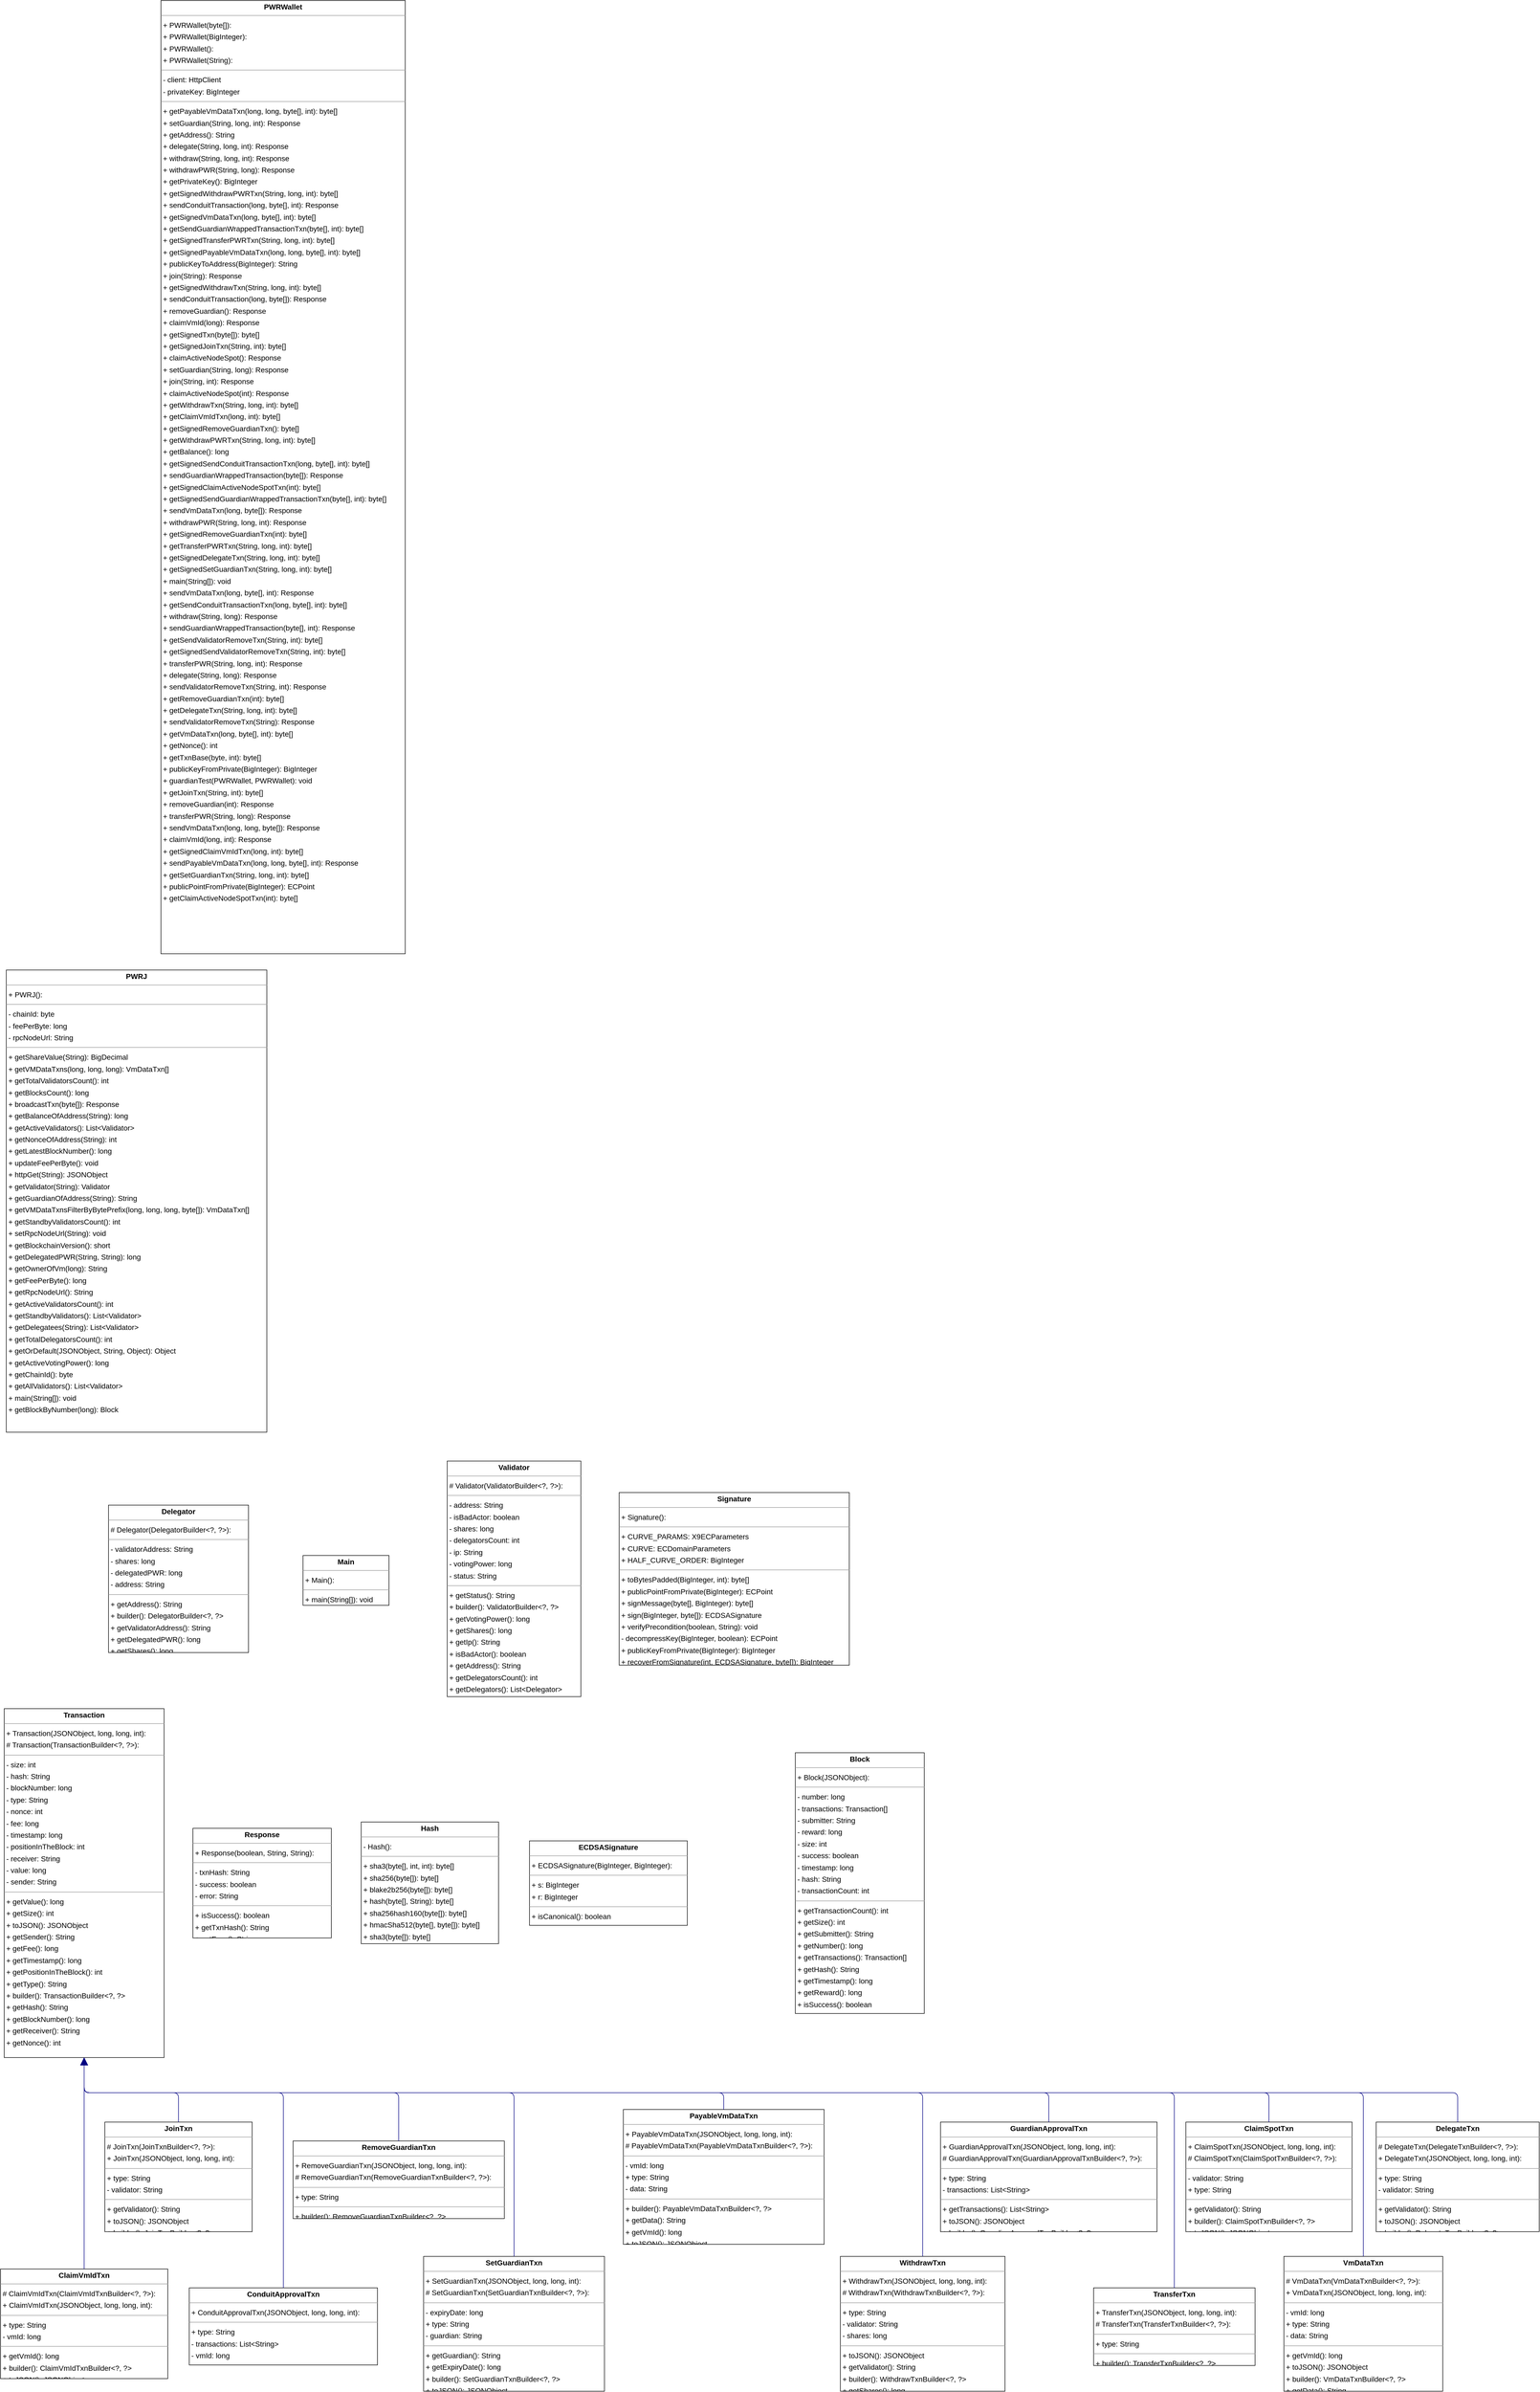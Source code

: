 <mxGraphModel dx="0" dy="0" grid="1" gridSize="10" guides="1" tooltips="1" connect="1" arrows="1" fold="1" page="0" pageScale="1" background="none" math="0" shadow="0">
  <root>
    <mxCell id="0" />
    <mxCell id="1" parent="0" />
    <mxCell id="node2" parent="1" vertex="1" value="&lt;p style=&quot;margin:0px;margin-top:4px;text-align:center;&quot;&gt;&lt;b&gt;Block&lt;/b&gt;&lt;/p&gt;&lt;hr size=&quot;1&quot;/&gt;&lt;p style=&quot;margin:0 0 0 4px;line-height:1.6;&quot;&gt;+ Block(JSONObject): &lt;/p&gt;&lt;hr size=&quot;1&quot;/&gt;&lt;p style=&quot;margin:0 0 0 4px;line-height:1.6;&quot;&gt;- number: long&lt;br/&gt;- transactions: Transaction[]&lt;br/&gt;- submitter: String&lt;br/&gt;- reward: long&lt;br/&gt;- size: int&lt;br/&gt;- success: boolean&lt;br/&gt;- timestamp: long&lt;br/&gt;- hash: String&lt;br/&gt;- transactionCount: int&lt;/p&gt;&lt;hr size=&quot;1&quot;/&gt;&lt;p style=&quot;margin:0 0 0 4px;line-height:1.6;&quot;&gt;+ getTransactionCount(): int&lt;br/&gt;+ getSize(): int&lt;br/&gt;+ getSubmitter(): String&lt;br/&gt;+ getNumber(): long&lt;br/&gt;+ getTransactions(): Transaction[]&lt;br/&gt;+ getHash(): String&lt;br/&gt;+ getTimestamp(): long&lt;br/&gt;+ getReward(): long&lt;br/&gt;+ isSuccess(): boolean&lt;/p&gt;" style="verticalAlign=top;align=left;overflow=fill;fontSize=14;fontFamily=Helvetica;html=1;rounded=0;shadow=0;comic=0;labelBackgroundColor=none;strokeWidth=1;">
      <mxGeometry x="1408" y="3327" width="246" height="497" as="geometry" />
    </mxCell>
    <mxCell id="node6" parent="1" vertex="1" value="&lt;p style=&quot;margin:0px;margin-top:4px;text-align:center;&quot;&gt;&lt;b&gt;ClaimSpotTxn&lt;/b&gt;&lt;/p&gt;&lt;hr size=&quot;1&quot;/&gt;&lt;p style=&quot;margin:0 0 0 4px;line-height:1.6;&quot;&gt;+ ClaimSpotTxn(JSONObject, long, long, int): &lt;br/&gt;# ClaimSpotTxn(ClaimSpotTxnBuilder&amp;lt;?, ?&amp;gt;): &lt;/p&gt;&lt;hr size=&quot;1&quot;/&gt;&lt;p style=&quot;margin:0 0 0 4px;line-height:1.6;&quot;&gt;- validator: String&lt;br/&gt;+ type: String&lt;/p&gt;&lt;hr size=&quot;1&quot;/&gt;&lt;p style=&quot;margin:0 0 0 4px;line-height:1.6;&quot;&gt;+ getValidator(): String&lt;br/&gt;+ builder(): ClaimSpotTxnBuilder&amp;lt;?, ?&amp;gt;&lt;br/&gt;+ toJSON(): JSONObject&lt;/p&gt;" style="verticalAlign=top;align=left;overflow=fill;fontSize=14;fontFamily=Helvetica;html=1;rounded=0;shadow=0;comic=0;labelBackgroundColor=none;strokeWidth=1;">
      <mxGeometry x="2153" y="4031" width="317" height="209" as="geometry" />
    </mxCell>
    <mxCell id="node0" parent="1" vertex="1" value="&lt;p style=&quot;margin:0px;margin-top:4px;text-align:center;&quot;&gt;&lt;b&gt;ClaimVmIdTxn&lt;/b&gt;&lt;/p&gt;&lt;hr size=&quot;1&quot;/&gt;&lt;p style=&quot;margin:0 0 0 4px;line-height:1.6;&quot;&gt;# ClaimVmIdTxn(ClaimVmIdTxnBuilder&amp;lt;?, ?&amp;gt;): &lt;br/&gt;+ ClaimVmIdTxn(JSONObject, long, long, int): &lt;/p&gt;&lt;hr size=&quot;1&quot;/&gt;&lt;p style=&quot;margin:0 0 0 4px;line-height:1.6;&quot;&gt;+ type: String&lt;br/&gt;- vmId: long&lt;/p&gt;&lt;hr size=&quot;1&quot;/&gt;&lt;p style=&quot;margin:0 0 0 4px;line-height:1.6;&quot;&gt;+ getVmId(): long&lt;br/&gt;+ builder(): ClaimVmIdTxnBuilder&amp;lt;?, ?&amp;gt;&lt;br/&gt;+ toJSON(): JSONObject&lt;/p&gt;" style="verticalAlign=top;align=left;overflow=fill;fontSize=14;fontFamily=Helvetica;html=1;rounded=0;shadow=0;comic=0;labelBackgroundColor=none;strokeWidth=1;">
      <mxGeometry x="-108" y="4311" width="319" height="209" as="geometry" />
    </mxCell>
    <mxCell id="node17" parent="1" vertex="1" value="&lt;p style=&quot;margin:0px;margin-top:4px;text-align:center;&quot;&gt;&lt;b&gt;ConduitApprovalTxn&lt;/b&gt;&lt;/p&gt;&lt;hr size=&quot;1&quot;/&gt;&lt;p style=&quot;margin:0 0 0 4px;line-height:1.6;&quot;&gt;+ ConduitApprovalTxn(JSONObject, long, long, int): &lt;/p&gt;&lt;hr size=&quot;1&quot;/&gt;&lt;p style=&quot;margin:0 0 0 4px;line-height:1.6;&quot;&gt;+ type: String&lt;br/&gt;- transactions: List&amp;lt;String&amp;gt;&lt;br/&gt;- vmId: long&lt;/p&gt;" style="verticalAlign=top;align=left;overflow=fill;fontSize=14;fontFamily=Helvetica;html=1;rounded=0;shadow=0;comic=0;labelBackgroundColor=none;strokeWidth=1;">
      <mxGeometry x="252" y="4347" width="359" height="147" as="geometry" />
    </mxCell>
    <mxCell id="node1" parent="1" vertex="1" value="&lt;p style=&quot;margin:0px;margin-top:4px;text-align:center;&quot;&gt;&lt;b&gt;DelegateTxn&lt;/b&gt;&lt;/p&gt;&lt;hr size=&quot;1&quot;/&gt;&lt;p style=&quot;margin:0 0 0 4px;line-height:1.6;&quot;&gt;# DelegateTxn(DelegateTxnBuilder&amp;lt;?, ?&amp;gt;): &lt;br/&gt;+ DelegateTxn(JSONObject, long, long, int): &lt;/p&gt;&lt;hr size=&quot;1&quot;/&gt;&lt;p style=&quot;margin:0 0 0 4px;line-height:1.6;&quot;&gt;+ type: String&lt;br/&gt;- validator: String&lt;/p&gt;&lt;hr size=&quot;1&quot;/&gt;&lt;p style=&quot;margin:0 0 0 4px;line-height:1.6;&quot;&gt;+ getValidator(): String&lt;br/&gt;+ toJSON(): JSONObject&lt;br/&gt;+ builder(): DelegateTxnBuilder&amp;lt;?, ?&amp;gt;&lt;/p&gt;" style="verticalAlign=top;align=left;overflow=fill;fontSize=14;fontFamily=Helvetica;html=1;rounded=0;shadow=0;comic=0;labelBackgroundColor=none;strokeWidth=1;">
      <mxGeometry x="2516" y="4031" width="311" height="209" as="geometry" />
    </mxCell>
    <mxCell id="node21" parent="1" vertex="1" value="&lt;p style=&quot;margin:0px;margin-top:4px;text-align:center;&quot;&gt;&lt;b&gt;Delegator&lt;/b&gt;&lt;/p&gt;&lt;hr size=&quot;1&quot;/&gt;&lt;p style=&quot;margin:0 0 0 4px;line-height:1.6;&quot;&gt;# Delegator(DelegatorBuilder&amp;lt;?, ?&amp;gt;): &lt;/p&gt;&lt;hr size=&quot;1&quot;/&gt;&lt;p style=&quot;margin:0 0 0 4px;line-height:1.6;&quot;&gt;- validatorAddress: String&lt;br/&gt;- shares: long&lt;br/&gt;- delegatedPWR: long&lt;br/&gt;- address: String&lt;/p&gt;&lt;hr size=&quot;1&quot;/&gt;&lt;p style=&quot;margin:0 0 0 4px;line-height:1.6;&quot;&gt;+ getAddress(): String&lt;br/&gt;+ builder(): DelegatorBuilder&amp;lt;?, ?&amp;gt;&lt;br/&gt;+ getValidatorAddress(): String&lt;br/&gt;+ getDelegatedPWR(): long&lt;br/&gt;+ getShares(): long&lt;/p&gt;" style="verticalAlign=top;align=left;overflow=fill;fontSize=14;fontFamily=Helvetica;html=1;rounded=0;shadow=0;comic=0;labelBackgroundColor=none;strokeWidth=1;">
      <mxGeometry x="98" y="2855" width="267" height="281" as="geometry" />
    </mxCell>
    <mxCell id="node5" parent="1" vertex="1" value="&lt;p style=&quot;margin:0px;margin-top:4px;text-align:center;&quot;&gt;&lt;b&gt;ECDSASignature&lt;/b&gt;&lt;/p&gt;&lt;hr size=&quot;1&quot;/&gt;&lt;p style=&quot;margin:0 0 0 4px;line-height:1.6;&quot;&gt;+ ECDSASignature(BigInteger, BigInteger): &lt;/p&gt;&lt;hr size=&quot;1&quot;/&gt;&lt;p style=&quot;margin:0 0 0 4px;line-height:1.6;&quot;&gt;+ s: BigInteger&lt;br/&gt;+ r: BigInteger&lt;/p&gt;&lt;hr size=&quot;1&quot;/&gt;&lt;p style=&quot;margin:0 0 0 4px;line-height:1.6;&quot;&gt;+ isCanonical(): boolean&lt;br/&gt;+ toCanonicalised(): ECDSASignature&lt;/p&gt;" style="verticalAlign=top;align=left;overflow=fill;fontSize=14;fontFamily=Helvetica;html=1;rounded=0;shadow=0;comic=0;labelBackgroundColor=none;strokeWidth=1;">
      <mxGeometry x="901" y="3495" width="301" height="161" as="geometry" />
    </mxCell>
    <mxCell id="node9" parent="1" vertex="1" value="&lt;p style=&quot;margin:0px;margin-top:4px;text-align:center;&quot;&gt;&lt;b&gt;GuardianApprovalTxn&lt;/b&gt;&lt;/p&gt;&lt;hr size=&quot;1&quot;/&gt;&lt;p style=&quot;margin:0 0 0 4px;line-height:1.6;&quot;&gt;+ GuardianApprovalTxn(JSONObject, long, long, int): &lt;br/&gt;# GuardianApprovalTxn(GuardianApprovalTxnBuilder&amp;lt;?, ?&amp;gt;): &lt;/p&gt;&lt;hr size=&quot;1&quot;/&gt;&lt;p style=&quot;margin:0 0 0 4px;line-height:1.6;&quot;&gt;+ type: String&lt;br/&gt;- transactions: List&amp;lt;String&amp;gt;&lt;/p&gt;&lt;hr size=&quot;1&quot;/&gt;&lt;p style=&quot;margin:0 0 0 4px;line-height:1.6;&quot;&gt;+ getTransactions(): List&amp;lt;String&amp;gt;&lt;br/&gt;+ toJSON(): JSONObject&lt;br/&gt;+ builder(): GuardianApprovalTxnBuilder&amp;lt;?, ?&amp;gt;&lt;/p&gt;" style="verticalAlign=top;align=left;overflow=fill;fontSize=14;fontFamily=Helvetica;html=1;rounded=0;shadow=0;comic=0;labelBackgroundColor=none;strokeWidth=1;">
      <mxGeometry x="1685" y="4031" width="413" height="209" as="geometry" />
    </mxCell>
    <mxCell id="node10" parent="1" vertex="1" value="&lt;p style=&quot;margin:0px;margin-top:4px;text-align:center;&quot;&gt;&lt;b&gt;Hash&lt;/b&gt;&lt;/p&gt;&lt;hr size=&quot;1&quot;/&gt;&lt;p style=&quot;margin:0 0 0 4px;line-height:1.6;&quot;&gt;- Hash(): &lt;/p&gt;&lt;hr size=&quot;1&quot;/&gt;&lt;p style=&quot;margin:0 0 0 4px;line-height:1.6;&quot;&gt;+ sha3(byte[], int, int): byte[]&lt;br/&gt;+ sha256(byte[]): byte[]&lt;br/&gt;+ blake2b256(byte[]): byte[]&lt;br/&gt;+ hash(byte[], String): byte[]&lt;br/&gt;+ sha256hash160(byte[]): byte[]&lt;br/&gt;+ hmacSha512(byte[], byte[]): byte[]&lt;br/&gt;+ sha3(byte[]): byte[]&lt;/p&gt;" style="verticalAlign=top;align=left;overflow=fill;fontSize=14;fontFamily=Helvetica;html=1;rounded=0;shadow=0;comic=0;labelBackgroundColor=none;strokeWidth=1;">
      <mxGeometry x="580" y="3459" width="262" height="232" as="geometry" />
    </mxCell>
    <mxCell id="node22" parent="1" vertex="1" value="&lt;p style=&quot;margin:0px;margin-top:4px;text-align:center;&quot;&gt;&lt;b&gt;JoinTxn&lt;/b&gt;&lt;/p&gt;&lt;hr size=&quot;1&quot;/&gt;&lt;p style=&quot;margin:0 0 0 4px;line-height:1.6;&quot;&gt;# JoinTxn(JoinTxnBuilder&amp;lt;?, ?&amp;gt;): &lt;br/&gt;+ JoinTxn(JSONObject, long, long, int): &lt;/p&gt;&lt;hr size=&quot;1&quot;/&gt;&lt;p style=&quot;margin:0 0 0 4px;line-height:1.6;&quot;&gt;+ type: String&lt;br/&gt;- validator: String&lt;/p&gt;&lt;hr size=&quot;1&quot;/&gt;&lt;p style=&quot;margin:0 0 0 4px;line-height:1.6;&quot;&gt;+ getValidator(): String&lt;br/&gt;+ toJSON(): JSONObject&lt;br/&gt;+ builder(): JoinTxnBuilder&amp;lt;?, ?&amp;gt;&lt;/p&gt;" style="verticalAlign=top;align=left;overflow=fill;fontSize=14;fontFamily=Helvetica;html=1;rounded=0;shadow=0;comic=0;labelBackgroundColor=none;strokeWidth=1;">
      <mxGeometry x="91" y="4031" width="281" height="209" as="geometry" />
    </mxCell>
    <mxCell id="node11" parent="1" vertex="1" value="&lt;p style=&quot;margin:0px;margin-top:4px;text-align:center;&quot;&gt;&lt;b&gt;Main&lt;/b&gt;&lt;/p&gt;&lt;hr size=&quot;1&quot;/&gt;&lt;p style=&quot;margin:0 0 0 4px;line-height:1.6;&quot;&gt;+ Main(): &lt;/p&gt;&lt;hr size=&quot;1&quot;/&gt;&lt;p style=&quot;margin:0 0 0 4px;line-height:1.6;&quot;&gt;+ main(String[]): void&lt;/p&gt;" style="verticalAlign=top;align=left;overflow=fill;fontSize=14;fontFamily=Helvetica;html=1;rounded=0;shadow=0;comic=0;labelBackgroundColor=none;strokeWidth=1;">
      <mxGeometry x="469" y="2951" width="164" height="95" as="geometry" />
    </mxCell>
    <mxCell id="node20" parent="1" vertex="1" value="&lt;p style=&quot;margin:0px;margin-top:4px;text-align:center;&quot;&gt;&lt;b&gt;PWRJ&lt;/b&gt;&lt;/p&gt;&lt;hr size=&quot;1&quot;/&gt;&lt;p style=&quot;margin:0 0 0 4px;line-height:1.6;&quot;&gt;+ PWRJ(): &lt;/p&gt;&lt;hr size=&quot;1&quot;/&gt;&lt;p style=&quot;margin:0 0 0 4px;line-height:1.6;&quot;&gt;- chainId: byte&lt;br/&gt;- feePerByte: long&lt;br/&gt;- rpcNodeUrl: String&lt;/p&gt;&lt;hr size=&quot;1&quot;/&gt;&lt;p style=&quot;margin:0 0 0 4px;line-height:1.6;&quot;&gt;+ getShareValue(String): BigDecimal&lt;br/&gt;+ getVMDataTxns(long, long, long): VmDataTxn[]&lt;br/&gt;+ getTotalValidatorsCount(): int&lt;br/&gt;+ getBlocksCount(): long&lt;br/&gt;+ broadcastTxn(byte[]): Response&lt;br/&gt;+ getBalanceOfAddress(String): long&lt;br/&gt;+ getActiveValidators(): List&amp;lt;Validator&amp;gt;&lt;br/&gt;+ getNonceOfAddress(String): int&lt;br/&gt;+ getLatestBlockNumber(): long&lt;br/&gt;+ updateFeePerByte(): void&lt;br/&gt;+ httpGet(String): JSONObject&lt;br/&gt;+ getValidator(String): Validator&lt;br/&gt;+ getGuardianOfAddress(String): String&lt;br/&gt;+ getVMDataTxnsFilterByBytePrefix(long, long, long, byte[]): VmDataTxn[]&lt;br/&gt;+ getStandbyValidatorsCount(): int&lt;br/&gt;+ setRpcNodeUrl(String): void&lt;br/&gt;+ getBlockchainVersion(): short&lt;br/&gt;+ getDelegatedPWR(String, String): long&lt;br/&gt;+ getOwnerOfVm(long): String&lt;br/&gt;+ getFeePerByte(): long&lt;br/&gt;+ getRpcNodeUrl(): String&lt;br/&gt;+ getActiveValidatorsCount(): int&lt;br/&gt;+ getStandbyValidators(): List&amp;lt;Validator&amp;gt;&lt;br/&gt;+ getDelegatees(String): List&amp;lt;Validator&amp;gt;&lt;br/&gt;+ getTotalDelegatorsCount(): int&lt;br/&gt;+ getOrDefault(JSONObject, String, Object): Object&lt;br/&gt;+ getActiveVotingPower(): long&lt;br/&gt;+ getChainId(): byte&lt;br/&gt;+ getAllValidators(): List&amp;lt;Validator&amp;gt;&lt;br/&gt;+ main(String[]): void&lt;br/&gt;+ getBlockByNumber(long): Block&lt;/p&gt;" style="verticalAlign=top;align=left;overflow=fill;fontSize=14;fontFamily=Helvetica;html=1;rounded=0;shadow=0;comic=0;labelBackgroundColor=none;strokeWidth=1;">
      <mxGeometry x="-97" y="1835" width="497" height="881" as="geometry" />
    </mxCell>
    <mxCell id="node13" parent="1" vertex="1" value="&lt;p style=&quot;margin:0px;margin-top:4px;text-align:center;&quot;&gt;&lt;b&gt;PWRWallet&lt;/b&gt;&lt;/p&gt;&lt;hr size=&quot;1&quot;/&gt;&lt;p style=&quot;margin:0 0 0 4px;line-height:1.6;&quot;&gt;+ PWRWallet(byte[]): &lt;br/&gt;+ PWRWallet(BigInteger): &lt;br/&gt;+ PWRWallet(): &lt;br/&gt;+ PWRWallet(String): &lt;/p&gt;&lt;hr size=&quot;1&quot;/&gt;&lt;p style=&quot;margin:0 0 0 4px;line-height:1.6;&quot;&gt;- client: HttpClient&lt;br/&gt;- privateKey: BigInteger&lt;/p&gt;&lt;hr size=&quot;1&quot;/&gt;&lt;p style=&quot;margin:0 0 0 4px;line-height:1.6;&quot;&gt;+ getPayableVmDataTxn(long, long, byte[], int): byte[]&lt;br/&gt;+ setGuardian(String, long, int): Response&lt;br/&gt;+ getAddress(): String&lt;br/&gt;+ delegate(String, long, int): Response&lt;br/&gt;+ withdraw(String, long, int): Response&lt;br/&gt;+ withdrawPWR(String, long): Response&lt;br/&gt;+ getPrivateKey(): BigInteger&lt;br/&gt;+ getSignedWithdrawPWRTxn(String, long, int): byte[]&lt;br/&gt;+ sendConduitTransaction(long, byte[], int): Response&lt;br/&gt;+ getSignedVmDataTxn(long, byte[], int): byte[]&lt;br/&gt;+ getSendGuardianWrappedTransactionTxn(byte[], int): byte[]&lt;br/&gt;+ getSignedTransferPWRTxn(String, long, int): byte[]&lt;br/&gt;+ getSignedPayableVmDataTxn(long, long, byte[], int): byte[]&lt;br/&gt;+ publicKeyToAddress(BigInteger): String&lt;br/&gt;+ join(String): Response&lt;br/&gt;+ getSignedWithdrawTxn(String, long, int): byte[]&lt;br/&gt;+ sendConduitTransaction(long, byte[]): Response&lt;br/&gt;+ removeGuardian(): Response&lt;br/&gt;+ claimVmId(long): Response&lt;br/&gt;+ getSignedTxn(byte[]): byte[]&lt;br/&gt;+ getSignedJoinTxn(String, int): byte[]&lt;br/&gt;+ claimActiveNodeSpot(): Response&lt;br/&gt;+ setGuardian(String, long): Response&lt;br/&gt;+ join(String, int): Response&lt;br/&gt;+ claimActiveNodeSpot(int): Response&lt;br/&gt;+ getWithdrawTxn(String, long, int): byte[]&lt;br/&gt;+ getClaimVmIdTxn(long, int): byte[]&lt;br/&gt;+ getSignedRemoveGuardianTxn(): byte[]&lt;br/&gt;+ getWithdrawPWRTxn(String, long, int): byte[]&lt;br/&gt;+ getBalance(): long&lt;br/&gt;+ getSignedSendConduitTransactionTxn(long, byte[], int): byte[]&lt;br/&gt;+ sendGuardianWrappedTransaction(byte[]): Response&lt;br/&gt;+ getSignedClaimActiveNodeSpotTxn(int): byte[]&lt;br/&gt;+ getSignedSendGuardianWrappedTransactionTxn(byte[], int): byte[]&lt;br/&gt;+ sendVmDataTxn(long, byte[]): Response&lt;br/&gt;+ withdrawPWR(String, long, int): Response&lt;br/&gt;+ getSignedRemoveGuardianTxn(int): byte[]&lt;br/&gt;+ getTransferPWRTxn(String, long, int): byte[]&lt;br/&gt;+ getSignedDelegateTxn(String, long, int): byte[]&lt;br/&gt;+ getSignedSetGuardianTxn(String, long, int): byte[]&lt;br/&gt;+ main(String[]): void&lt;br/&gt;+ sendVmDataTxn(long, byte[], int): Response&lt;br/&gt;+ getSendConduitTransactionTxn(long, byte[], int): byte[]&lt;br/&gt;+ withdraw(String, long): Response&lt;br/&gt;+ sendGuardianWrappedTransaction(byte[], int): Response&lt;br/&gt;+ getSendValidatorRemoveTxn(String, int): byte[]&lt;br/&gt;+ getSignedSendValidatorRemoveTxn(String, int): byte[]&lt;br/&gt;+ transferPWR(String, long, int): Response&lt;br/&gt;+ delegate(String, long): Response&lt;br/&gt;+ sendValidatorRemoveTxn(String, int): Response&lt;br/&gt;+ getRemoveGuardianTxn(int): byte[]&lt;br/&gt;+ getDelegateTxn(String, long, int): byte[]&lt;br/&gt;+ sendValidatorRemoveTxn(String): Response&lt;br/&gt;+ getVmDataTxn(long, byte[], int): byte[]&lt;br/&gt;+ getNonce(): int&lt;br/&gt;+ getTxnBase(byte, int): byte[]&lt;br/&gt;+ publicKeyFromPrivate(BigInteger): BigInteger&lt;br/&gt;+ guardianTest(PWRWallet, PWRWallet): void&lt;br/&gt;+ getJoinTxn(String, int): byte[]&lt;br/&gt;+ removeGuardian(int): Response&lt;br/&gt;+ transferPWR(String, long): Response&lt;br/&gt;+ sendVmDataTxn(long, long, byte[]): Response&lt;br/&gt;+ claimVmId(long, int): Response&lt;br/&gt;+ getSignedClaimVmIdTxn(long, int): byte[]&lt;br/&gt;+ sendPayableVmDataTxn(long, long, byte[], int): Response&lt;br/&gt;+ getSetGuardianTxn(String, long, int): byte[]&lt;br/&gt;+ publicPointFromPrivate(BigInteger): ECPoint&lt;br/&gt;+ getClaimActiveNodeSpotTxn(int): byte[]&lt;/p&gt;" style="verticalAlign=top;align=left;overflow=fill;fontSize=14;fontFamily=Helvetica;html=1;rounded=0;shadow=0;comic=0;labelBackgroundColor=none;strokeWidth=1;">
      <mxGeometry x="198" y="-13" width="466" height="1817" as="geometry" />
    </mxCell>
    <mxCell id="node15" parent="1" vertex="1" value="&lt;p style=&quot;margin:0px;margin-top:4px;text-align:center;&quot;&gt;&lt;b&gt;PayableVmDataTxn&lt;/b&gt;&lt;/p&gt;&lt;hr size=&quot;1&quot;/&gt;&lt;p style=&quot;margin:0 0 0 4px;line-height:1.6;&quot;&gt;+ PayableVmDataTxn(JSONObject, long, long, int): &lt;br/&gt;# PayableVmDataTxn(PayableVmDataTxnBuilder&amp;lt;?, ?&amp;gt;): &lt;/p&gt;&lt;hr size=&quot;1&quot;/&gt;&lt;p style=&quot;margin:0 0 0 4px;line-height:1.6;&quot;&gt;- vmId: long&lt;br/&gt;+ type: String&lt;br/&gt;- data: String&lt;/p&gt;&lt;hr size=&quot;1&quot;/&gt;&lt;p style=&quot;margin:0 0 0 4px;line-height:1.6;&quot;&gt;+ builder(): PayableVmDataTxnBuilder&amp;lt;?, ?&amp;gt;&lt;br/&gt;+ getData(): String&lt;br/&gt;+ getVmId(): long&lt;br/&gt;+ toJSON(): JSONObject&lt;/p&gt;" style="verticalAlign=top;align=left;overflow=fill;fontSize=14;fontFamily=Helvetica;html=1;rounded=0;shadow=0;comic=0;labelBackgroundColor=none;strokeWidth=1;">
      <mxGeometry x="1080" y="4007" width="383" height="257" as="geometry" />
    </mxCell>
    <mxCell id="node19" parent="1" vertex="1" value="&lt;p style=&quot;margin:0px;margin-top:4px;text-align:center;&quot;&gt;&lt;b&gt;RemoveGuardianTxn&lt;/b&gt;&lt;/p&gt;&lt;hr size=&quot;1&quot;/&gt;&lt;p style=&quot;margin:0 0 0 4px;line-height:1.6;&quot;&gt;+ RemoveGuardianTxn(JSONObject, long, long, int): &lt;br/&gt;# RemoveGuardianTxn(RemoveGuardianTxnBuilder&amp;lt;?, ?&amp;gt;): &lt;/p&gt;&lt;hr size=&quot;1&quot;/&gt;&lt;p style=&quot;margin:0 0 0 4px;line-height:1.6;&quot;&gt;+ type: String&lt;/p&gt;&lt;hr size=&quot;1&quot;/&gt;&lt;p style=&quot;margin:0 0 0 4px;line-height:1.6;&quot;&gt;+ builder(): RemoveGuardianTxnBuilder&amp;lt;?, ?&amp;gt;&lt;/p&gt;" style="verticalAlign=top;align=left;overflow=fill;fontSize=14;fontFamily=Helvetica;html=1;rounded=0;shadow=0;comic=0;labelBackgroundColor=none;strokeWidth=1;">
      <mxGeometry x="450" y="4067" width="403" height="148" as="geometry" />
    </mxCell>
    <mxCell id="node12" parent="1" vertex="1" value="&lt;p style=&quot;margin:0px;margin-top:4px;text-align:center;&quot;&gt;&lt;b&gt;Response&lt;/b&gt;&lt;/p&gt;&lt;hr size=&quot;1&quot;/&gt;&lt;p style=&quot;margin:0 0 0 4px;line-height:1.6;&quot;&gt;+ Response(boolean, String, String): &lt;/p&gt;&lt;hr size=&quot;1&quot;/&gt;&lt;p style=&quot;margin:0 0 0 4px;line-height:1.6;&quot;&gt;- txnHash: String&lt;br/&gt;- success: boolean&lt;br/&gt;- error: String&lt;/p&gt;&lt;hr size=&quot;1&quot;/&gt;&lt;p style=&quot;margin:0 0 0 4px;line-height:1.6;&quot;&gt;+ isSuccess(): boolean&lt;br/&gt;+ getTxnHash(): String&lt;br/&gt;+ getError(): String&lt;/p&gt;" style="verticalAlign=top;align=left;overflow=fill;fontSize=14;fontFamily=Helvetica;html=1;rounded=0;shadow=0;comic=0;labelBackgroundColor=none;strokeWidth=1;">
      <mxGeometry x="259" y="3471" width="264" height="209" as="geometry" />
    </mxCell>
    <mxCell id="node18" parent="1" vertex="1" value="&lt;p style=&quot;margin:0px;margin-top:4px;text-align:center;&quot;&gt;&lt;b&gt;SetGuardianTxn&lt;/b&gt;&lt;/p&gt;&lt;hr size=&quot;1&quot;/&gt;&lt;p style=&quot;margin:0 0 0 4px;line-height:1.6;&quot;&gt;+ SetGuardianTxn(JSONObject, long, long, int): &lt;br/&gt;# SetGuardianTxn(SetGuardianTxnBuilder&amp;lt;?, ?&amp;gt;): &lt;/p&gt;&lt;hr size=&quot;1&quot;/&gt;&lt;p style=&quot;margin:0 0 0 4px;line-height:1.6;&quot;&gt;- expiryDate: long&lt;br/&gt;+ type: String&lt;br/&gt;- guardian: String&lt;/p&gt;&lt;hr size=&quot;1&quot;/&gt;&lt;p style=&quot;margin:0 0 0 4px;line-height:1.6;&quot;&gt;+ getGuardian(): String&lt;br/&gt;+ getExpiryDate(): long&lt;br/&gt;+ builder(): SetGuardianTxnBuilder&amp;lt;?, ?&amp;gt;&lt;br/&gt;+ toJSON(): JSONObject&lt;/p&gt;" style="verticalAlign=top;align=left;overflow=fill;fontSize=14;fontFamily=Helvetica;html=1;rounded=0;shadow=0;comic=0;labelBackgroundColor=none;strokeWidth=1;">
      <mxGeometry x="699" y="4287" width="345" height="257" as="geometry" />
    </mxCell>
    <mxCell id="node4" parent="1" vertex="1" value="&lt;p style=&quot;margin:0px;margin-top:4px;text-align:center;&quot;&gt;&lt;b&gt;Signature&lt;/b&gt;&lt;/p&gt;&lt;hr size=&quot;1&quot;/&gt;&lt;p style=&quot;margin:0 0 0 4px;line-height:1.6;&quot;&gt;+ Signature(): &lt;/p&gt;&lt;hr size=&quot;1&quot;/&gt;&lt;p style=&quot;margin:0 0 0 4px;line-height:1.6;&quot;&gt;+ CURVE_PARAMS: X9ECParameters&lt;br/&gt;+ CURVE: ECDomainParameters&lt;br/&gt;+ HALF_CURVE_ORDER: BigInteger&lt;/p&gt;&lt;hr size=&quot;1&quot;/&gt;&lt;p style=&quot;margin:0 0 0 4px;line-height:1.6;&quot;&gt;+ toBytesPadded(BigInteger, int): byte[]&lt;br/&gt;+ publicPointFromPrivate(BigInteger): ECPoint&lt;br/&gt;+ signMessage(byte[], BigInteger): byte[]&lt;br/&gt;+ sign(BigInteger, byte[]): ECDSASignature&lt;br/&gt;+ verifyPrecondition(boolean, String): void&lt;br/&gt;- decompressKey(BigInteger, boolean): ECPoint&lt;br/&gt;+ publicKeyFromPrivate(BigInteger): BigInteger&lt;br/&gt;+ recoverFromSignature(int, ECDSASignature, byte[]): BigInteger&lt;/p&gt;" style="verticalAlign=top;align=left;overflow=fill;fontSize=14;fontFamily=Helvetica;html=1;rounded=0;shadow=0;comic=0;labelBackgroundColor=none;strokeWidth=1;">
      <mxGeometry x="1072" y="2831" width="439" height="329" as="geometry" />
    </mxCell>
    <mxCell id="node16" parent="1" vertex="1" value="&lt;p style=&quot;margin:0px;margin-top:4px;text-align:center;&quot;&gt;&lt;b&gt;Transaction&lt;/b&gt;&lt;/p&gt;&lt;hr size=&quot;1&quot;/&gt;&lt;p style=&quot;margin:0 0 0 4px;line-height:1.6;&quot;&gt;+ Transaction(JSONObject, long, long, int): &lt;br/&gt;# Transaction(TransactionBuilder&amp;lt;?, ?&amp;gt;): &lt;/p&gt;&lt;hr size=&quot;1&quot;/&gt;&lt;p style=&quot;margin:0 0 0 4px;line-height:1.6;&quot;&gt;- size: int&lt;br/&gt;- hash: String&lt;br/&gt;- blockNumber: long&lt;br/&gt;- type: String&lt;br/&gt;- nonce: int&lt;br/&gt;- fee: long&lt;br/&gt;- timestamp: long&lt;br/&gt;- positionInTheBlock: int&lt;br/&gt;- receiver: String&lt;br/&gt;- value: long&lt;br/&gt;- sender: String&lt;/p&gt;&lt;hr size=&quot;1&quot;/&gt;&lt;p style=&quot;margin:0 0 0 4px;line-height:1.6;&quot;&gt;+ getValue(): long&lt;br/&gt;+ getSize(): int&lt;br/&gt;+ toJSON(): JSONObject&lt;br/&gt;+ getSender(): String&lt;br/&gt;+ getFee(): long&lt;br/&gt;+ getTimestamp(): long&lt;br/&gt;+ getPositionInTheBlock(): int&lt;br/&gt;+ getType(): String&lt;br/&gt;+ builder(): TransactionBuilder&amp;lt;?, ?&amp;gt;&lt;br/&gt;+ getHash(): String&lt;br/&gt;+ getBlockNumber(): long&lt;br/&gt;+ getReceiver(): String&lt;br/&gt;+ getNonce(): int&lt;/p&gt;" style="verticalAlign=top;align=left;overflow=fill;fontSize=14;fontFamily=Helvetica;html=1;rounded=0;shadow=0;comic=0;labelBackgroundColor=none;strokeWidth=1;">
      <mxGeometry x="-101" y="3243" width="305" height="665" as="geometry" />
    </mxCell>
    <mxCell id="node8" parent="1" vertex="1" value="&lt;p style=&quot;margin:0px;margin-top:4px;text-align:center;&quot;&gt;&lt;b&gt;TransferTxn&lt;/b&gt;&lt;/p&gt;&lt;hr size=&quot;1&quot;/&gt;&lt;p style=&quot;margin:0 0 0 4px;line-height:1.6;&quot;&gt;+ TransferTxn(JSONObject, long, long, int): &lt;br/&gt;# TransferTxn(TransferTxnBuilder&amp;lt;?, ?&amp;gt;): &lt;/p&gt;&lt;hr size=&quot;1&quot;/&gt;&lt;p style=&quot;margin:0 0 0 4px;line-height:1.6;&quot;&gt;+ type: String&lt;/p&gt;&lt;hr size=&quot;1&quot;/&gt;&lt;p style=&quot;margin:0 0 0 4px;line-height:1.6;&quot;&gt;+ builder(): TransferTxnBuilder&amp;lt;?, ?&amp;gt;&lt;/p&gt;" style="verticalAlign=top;align=left;overflow=fill;fontSize=14;fontFamily=Helvetica;html=1;rounded=0;shadow=0;comic=0;labelBackgroundColor=none;strokeWidth=1;">
      <mxGeometry x="1977" y="4347" width="308" height="148" as="geometry" />
    </mxCell>
    <mxCell id="node7" parent="1" vertex="1" value="&lt;p style=&quot;margin:0px;margin-top:4px;text-align:center;&quot;&gt;&lt;b&gt;Validator&lt;/b&gt;&lt;/p&gt;&lt;hr size=&quot;1&quot;/&gt;&lt;p style=&quot;margin:0 0 0 4px;line-height:1.6;&quot;&gt;# Validator(ValidatorBuilder&amp;lt;?, ?&amp;gt;): &lt;/p&gt;&lt;hr size=&quot;1&quot;/&gt;&lt;p style=&quot;margin:0 0 0 4px;line-height:1.6;&quot;&gt;- address: String&lt;br/&gt;- isBadActor: boolean&lt;br/&gt;- shares: long&lt;br/&gt;- delegatorsCount: int&lt;br/&gt;- ip: String&lt;br/&gt;- votingPower: long&lt;br/&gt;- status: String&lt;/p&gt;&lt;hr size=&quot;1&quot;/&gt;&lt;p style=&quot;margin:0 0 0 4px;line-height:1.6;&quot;&gt;+ getStatus(): String&lt;br/&gt;+ builder(): ValidatorBuilder&amp;lt;?, ?&amp;gt;&lt;br/&gt;+ getVotingPower(): long&lt;br/&gt;+ getShares(): long&lt;br/&gt;+ getIp(): String&lt;br/&gt;+ isBadActor(): boolean&lt;br/&gt;+ getAddress(): String&lt;br/&gt;+ getDelegatorsCount(): int&lt;br/&gt;+ getDelegators(): List&amp;lt;Delegator&amp;gt;&lt;/p&gt;" style="verticalAlign=top;align=left;overflow=fill;fontSize=14;fontFamily=Helvetica;html=1;rounded=0;shadow=0;comic=0;labelBackgroundColor=none;strokeWidth=1;">
      <mxGeometry x="744" y="2771" width="255" height="449" as="geometry" />
    </mxCell>
    <mxCell id="node3" parent="1" vertex="1" value="&lt;p style=&quot;margin:0px;margin-top:4px;text-align:center;&quot;&gt;&lt;b&gt;VmDataTxn&lt;/b&gt;&lt;/p&gt;&lt;hr size=&quot;1&quot;/&gt;&lt;p style=&quot;margin:0 0 0 4px;line-height:1.6;&quot;&gt;# VmDataTxn(VmDataTxnBuilder&amp;lt;?, ?&amp;gt;): &lt;br/&gt;+ VmDataTxn(JSONObject, long, long, int): &lt;/p&gt;&lt;hr size=&quot;1&quot;/&gt;&lt;p style=&quot;margin:0 0 0 4px;line-height:1.6;&quot;&gt;- vmId: long&lt;br/&gt;+ type: String&lt;br/&gt;- data: String&lt;/p&gt;&lt;hr size=&quot;1&quot;/&gt;&lt;p style=&quot;margin:0 0 0 4px;line-height:1.6;&quot;&gt;+ getVmId(): long&lt;br/&gt;+ toJSON(): JSONObject&lt;br/&gt;+ builder(): VmDataTxnBuilder&amp;lt;?, ?&amp;gt;&lt;br/&gt;+ getData(): String&lt;/p&gt;" style="verticalAlign=top;align=left;overflow=fill;fontSize=14;fontFamily=Helvetica;html=1;rounded=0;shadow=0;comic=0;labelBackgroundColor=none;strokeWidth=1;">
      <mxGeometry x="2340" y="4287" width="303" height="257" as="geometry" />
    </mxCell>
    <mxCell id="node14" parent="1" vertex="1" value="&lt;p style=&quot;margin:0px;margin-top:4px;text-align:center;&quot;&gt;&lt;b&gt;WithdrawTxn&lt;/b&gt;&lt;/p&gt;&lt;hr size=&quot;1&quot;/&gt;&lt;p style=&quot;margin:0 0 0 4px;line-height:1.6;&quot;&gt;+ WithdrawTxn(JSONObject, long, long, int): &lt;br/&gt;# WithdrawTxn(WithdrawTxnBuilder&amp;lt;?, ?&amp;gt;): &lt;/p&gt;&lt;hr size=&quot;1&quot;/&gt;&lt;p style=&quot;margin:0 0 0 4px;line-height:1.6;&quot;&gt;+ type: String&lt;br/&gt;- validator: String&lt;br/&gt;- shares: long&lt;/p&gt;&lt;hr size=&quot;1&quot;/&gt;&lt;p style=&quot;margin:0 0 0 4px;line-height:1.6;&quot;&gt;+ toJSON(): JSONObject&lt;br/&gt;+ getValidator(): String&lt;br/&gt;+ builder(): WithdrawTxnBuilder&amp;lt;?, ?&amp;gt;&lt;br/&gt;+ getShares(): long&lt;/p&gt;" style="verticalAlign=top;align=left;overflow=fill;fontSize=14;fontFamily=Helvetica;html=1;rounded=0;shadow=0;comic=0;labelBackgroundColor=none;strokeWidth=1;">
      <mxGeometry x="1494" y="4287" width="314" height="257" as="geometry" />
    </mxCell>
    <mxCell id="edge4" edge="1" value="" parent="1" source="node6" target="node16" style="html=1;rounded=1;edgeStyle=orthogonalEdgeStyle;dashed=0;startArrow=none;endArrow=block;endSize=12;strokeColor=#000082;exitX=0.500;exitY=0.000;exitDx=0;exitDy=0;entryX=0.500;entryY=1.000;entryDx=0;entryDy=0;">
      <mxGeometry width="50" height="50" relative="1" as="geometry">
        <Array as="points">
          <mxPoint x="2311" y="3975" />
          <mxPoint x="51" y="3975" />
        </Array>
      </mxGeometry>
    </mxCell>
    <mxCell id="edge0" edge="1" value="" parent="1" source="node0" target="node16" style="html=1;rounded=1;edgeStyle=orthogonalEdgeStyle;dashed=0;startArrow=none;endArrow=block;endSize=12;strokeColor=#000082;exitX=0.500;exitY=0.000;exitDx=0;exitDy=0;entryX=0.500;entryY=1.000;entryDx=0;entryDy=0;">
      <mxGeometry width="50" height="50" relative="1" as="geometry">
        <Array as="points" />
      </mxGeometry>
    </mxCell>
    <mxCell id="edge9" edge="1" value="" parent="1" source="node17" target="node16" style="html=1;rounded=1;edgeStyle=orthogonalEdgeStyle;dashed=0;startArrow=none;endArrow=block;endSize=12;strokeColor=#000082;exitX=0.500;exitY=0.000;exitDx=0;exitDy=0;entryX=0.500;entryY=1.000;entryDx=0;entryDy=0;">
      <mxGeometry width="50" height="50" relative="1" as="geometry">
        <Array as="points">
          <mxPoint x="431" y="3975" />
          <mxPoint x="51" y="3975" />
        </Array>
      </mxGeometry>
    </mxCell>
    <mxCell id="edge5" edge="1" value="" parent="1" source="node1" target="node16" style="html=1;rounded=1;edgeStyle=orthogonalEdgeStyle;dashed=0;startArrow=none;endArrow=block;endSize=12;strokeColor=#000082;exitX=0.500;exitY=0.000;exitDx=0;exitDy=0;entryX=0.500;entryY=1.000;entryDx=0;entryDy=0;">
      <mxGeometry width="50" height="50" relative="1" as="geometry">
        <Array as="points">
          <mxPoint x="2671" y="3975" />
          <mxPoint x="51" y="3975" />
        </Array>
      </mxGeometry>
    </mxCell>
    <mxCell id="edge10" edge="1" value="" parent="1" source="node9" target="node16" style="html=1;rounded=1;edgeStyle=orthogonalEdgeStyle;dashed=0;startArrow=none;endArrow=block;endSize=12;strokeColor=#000082;exitX=0.500;exitY=0.000;exitDx=0;exitDy=0;entryX=0.500;entryY=1.000;entryDx=0;entryDy=0;">
      <mxGeometry width="50" height="50" relative="1" as="geometry">
        <Array as="points">
          <mxPoint x="1891" y="3975" />
          <mxPoint x="51" y="3975" />
        </Array>
      </mxGeometry>
    </mxCell>
    <mxCell id="edge11" edge="1" value="" parent="1" source="node22" target="node16" style="html=1;rounded=1;edgeStyle=orthogonalEdgeStyle;dashed=0;startArrow=none;endArrow=block;endSize=12;strokeColor=#000082;exitX=0.500;exitY=0.000;exitDx=0;exitDy=0;entryX=0.500;entryY=1.000;entryDx=0;entryDy=0;">
      <mxGeometry width="50" height="50" relative="1" as="geometry">
        <Array as="points">
          <mxPoint x="231" y="3975" />
          <mxPoint x="51" y="3975" />
        </Array>
      </mxGeometry>
    </mxCell>
    <mxCell id="edge8" edge="1" value="" parent="1" source="node15" target="node16" style="html=1;rounded=1;edgeStyle=orthogonalEdgeStyle;dashed=0;startArrow=none;endArrow=block;endSize=12;strokeColor=#000082;exitX=0.500;exitY=0.000;exitDx=0;exitDy=0;entryX=0.500;entryY=1.000;entryDx=0;entryDy=0;">
      <mxGeometry width="50" height="50" relative="1" as="geometry">
        <Array as="points">
          <mxPoint x="1271" y="3975" />
          <mxPoint x="51" y="3975" />
        </Array>
      </mxGeometry>
    </mxCell>
    <mxCell id="edge6" edge="1" value="" parent="1" source="node19" target="node16" style="html=1;rounded=1;edgeStyle=orthogonalEdgeStyle;dashed=0;startArrow=none;endArrow=block;endSize=12;strokeColor=#000082;exitX=0.500;exitY=0.000;exitDx=0;exitDy=0;entryX=0.500;entryY=1.000;entryDx=0;entryDy=0;">
      <mxGeometry width="50" height="50" relative="1" as="geometry">
        <Array as="points">
          <mxPoint x="651" y="3975" />
          <mxPoint x="51" y="3975" />
        </Array>
      </mxGeometry>
    </mxCell>
    <mxCell id="edge2" edge="1" value="" parent="1" source="node18" target="node16" style="html=1;rounded=1;edgeStyle=orthogonalEdgeStyle;dashed=0;startArrow=none;endArrow=block;endSize=12;strokeColor=#000082;exitX=0.500;exitY=0.000;exitDx=0;exitDy=0;entryX=0.500;entryY=1.000;entryDx=0;entryDy=0;">
      <mxGeometry width="50" height="50" relative="1" as="geometry">
        <Array as="points">
          <mxPoint x="871" y="3975" />
          <mxPoint x="51" y="3975" />
        </Array>
      </mxGeometry>
    </mxCell>
    <mxCell id="edge7" edge="1" value="" parent="1" source="node8" target="node16" style="html=1;rounded=1;edgeStyle=orthogonalEdgeStyle;dashed=0;startArrow=none;endArrow=block;endSize=12;strokeColor=#000082;exitX=0.500;exitY=0.000;exitDx=0;exitDy=0;entryX=0.500;entryY=1.000;entryDx=0;entryDy=0;">
      <mxGeometry width="50" height="50" relative="1" as="geometry">
        <Array as="points">
          <mxPoint x="2131" y="3975" />
          <mxPoint x="51" y="3975" />
        </Array>
      </mxGeometry>
    </mxCell>
    <mxCell id="edge3" edge="1" value="" parent="1" source="node3" target="node16" style="html=1;rounded=1;edgeStyle=orthogonalEdgeStyle;dashed=0;startArrow=none;endArrow=block;endSize=12;strokeColor=#000082;exitX=0.500;exitY=0.000;exitDx=0;exitDy=0;entryX=0.500;entryY=1.000;entryDx=0;entryDy=0;">
      <mxGeometry width="50" height="50" relative="1" as="geometry">
        <Array as="points">
          <mxPoint x="2491" y="3975" />
          <mxPoint x="51" y="3975" />
        </Array>
      </mxGeometry>
    </mxCell>
    <mxCell id="edge1" edge="1" value="" parent="1" source="node14" target="node16" style="html=1;rounded=1;edgeStyle=orthogonalEdgeStyle;dashed=0;startArrow=none;endArrow=block;endSize=12;strokeColor=#000082;exitX=0.500;exitY=0.000;exitDx=0;exitDy=0;entryX=0.500;entryY=1.000;entryDx=0;entryDy=0;">
      <mxGeometry width="50" height="50" relative="1" as="geometry">
        <Array as="points">
          <mxPoint x="1651" y="3975" />
          <mxPoint x="51" y="3975" />
        </Array>
      </mxGeometry>
    </mxCell>
  </root>
</mxGraphModel>